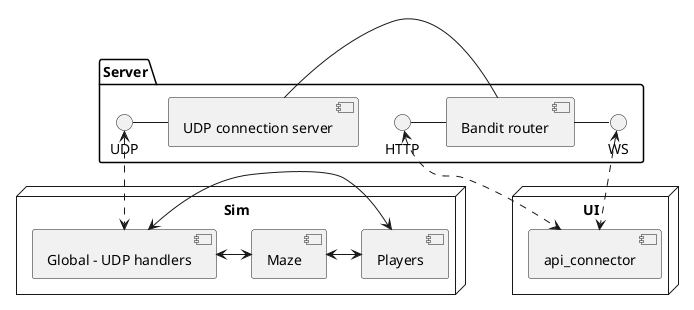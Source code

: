 @startuml
'https://plantuml.com/component-diagram


package "Server" {
  () UDP
  [UDP connection server] as UCS
  UDP - UCS
  [Bandit router] as BR
  UCS - BR
  () HTTP
  HTTP - BR
  () WS
  BR - WS
}

node "Sim" {
  [Global - UDP handlers] as GUDP
  UDP <..> GUDP
  GUDP <-> [Maze]
  [Players] as Agent
  GUDP <-> Agent
  Maze <-> Agent
}

node "UI" {
    HTTP <..> [api_connector]
    WS <..> [api_connector]

}

@enduml
